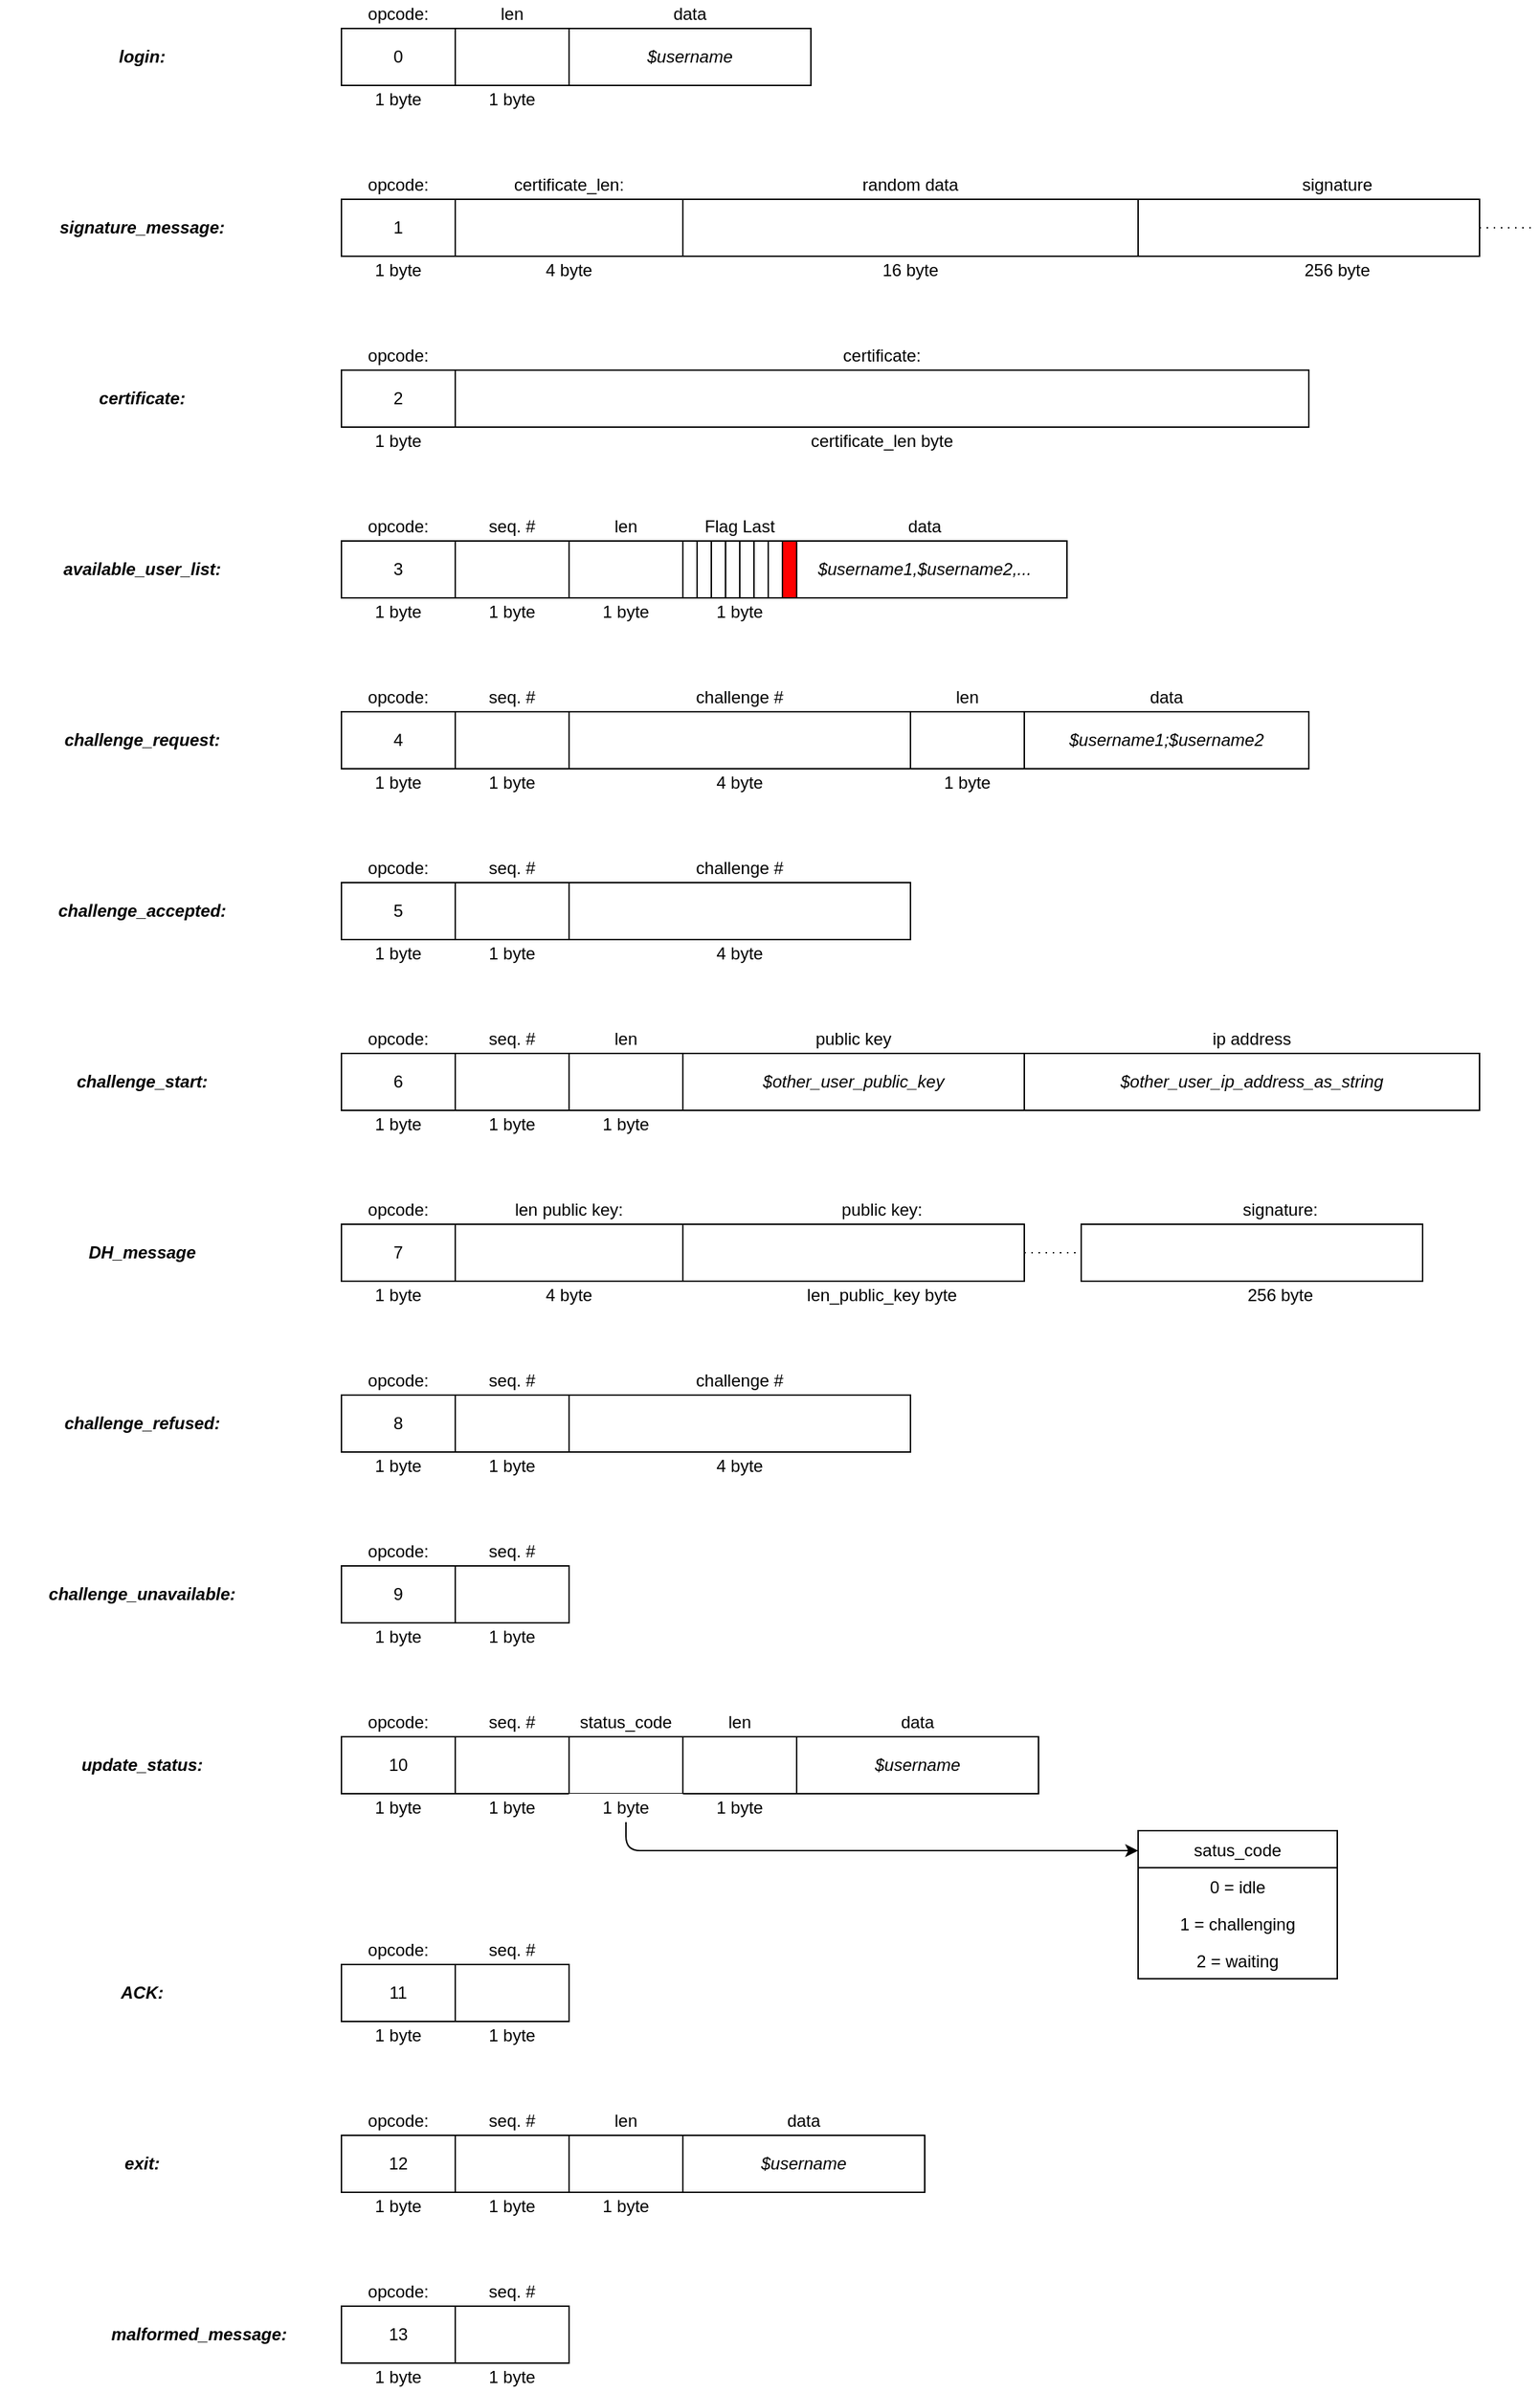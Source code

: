 <mxfile version="13.4.2" type="device"><diagram id="CCz6Jtgrd6yBdg9yYhOi" name="Page-1"><mxGraphModel dx="1997" dy="696" grid="1" gridSize="10" guides="1" tooltips="1" connect="1" arrows="1" fold="1" page="1" pageScale="1" pageWidth="827" pageHeight="1169" math="0" shadow="0"><root><mxCell id="0"/><mxCell id="1" parent="0"/><mxCell id="2hZfPi2KIrLaFZIVcfu8-1" value="&lt;b&gt;&lt;i&gt;login:&lt;/i&gt;&lt;/b&gt;" style="text;html=1;strokeColor=none;fillColor=none;align=center;verticalAlign=middle;whiteSpace=wrap;rounded=0;" parent="1" vertex="1"><mxGeometry x="-40" y="50" width="200" height="20" as="geometry"/></mxCell><mxCell id="2hZfPi2KIrLaFZIVcfu8-3" value="0" style="rounded=0;whiteSpace=wrap;html=1;" parent="1" vertex="1"><mxGeometry x="200" y="40" width="80" height="40" as="geometry"/></mxCell><mxCell id="2hZfPi2KIrLaFZIVcfu8-4" value="opcode:" style="text;html=1;strokeColor=none;fillColor=none;align=center;verticalAlign=middle;whiteSpace=wrap;rounded=0;" parent="1" vertex="1"><mxGeometry x="200" y="20" width="80" height="20" as="geometry"/></mxCell><mxCell id="2hZfPi2KIrLaFZIVcfu8-5" value="1 byte" style="text;html=1;strokeColor=none;fillColor=none;align=center;verticalAlign=middle;whiteSpace=wrap;rounded=0;" parent="1" vertex="1"><mxGeometry x="200" y="80" width="80" height="20" as="geometry"/></mxCell><mxCell id="2hZfPi2KIrLaFZIVcfu8-9" value="" style="rounded=0;whiteSpace=wrap;html=1;" parent="1" vertex="1"><mxGeometry x="280" y="40" width="80" height="40" as="geometry"/></mxCell><mxCell id="2hZfPi2KIrLaFZIVcfu8-10" value="len" style="text;html=1;strokeColor=none;fillColor=none;align=center;verticalAlign=middle;whiteSpace=wrap;rounded=0;" parent="1" vertex="1"><mxGeometry x="280" y="20" width="80" height="20" as="geometry"/></mxCell><mxCell id="2hZfPi2KIrLaFZIVcfu8-11" value="1 byte" style="text;html=1;strokeColor=none;fillColor=none;align=center;verticalAlign=middle;whiteSpace=wrap;rounded=0;" parent="1" vertex="1"><mxGeometry x="280" y="80" width="80" height="20" as="geometry"/></mxCell><mxCell id="2hZfPi2KIrLaFZIVcfu8-12" value="&lt;i&gt;$username&lt;/i&gt;" style="rounded=0;whiteSpace=wrap;html=1;" parent="1" vertex="1"><mxGeometry x="360" y="40" width="170" height="40" as="geometry"/></mxCell><mxCell id="2hZfPi2KIrLaFZIVcfu8-13" value="data" style="text;html=1;strokeColor=none;fillColor=none;align=center;verticalAlign=middle;whiteSpace=wrap;rounded=0;" parent="1" vertex="1"><mxGeometry x="360" y="20" width="170" height="20" as="geometry"/></mxCell><mxCell id="2hZfPi2KIrLaFZIVcfu8-14" value="&lt;b&gt;&lt;i&gt;signature_message:&lt;/i&gt;&lt;/b&gt;" style="text;html=1;strokeColor=none;fillColor=none;align=center;verticalAlign=middle;whiteSpace=wrap;rounded=0;" parent="1" vertex="1"><mxGeometry x="-40" y="170" width="200" height="20" as="geometry"/></mxCell><mxCell id="2hZfPi2KIrLaFZIVcfu8-16" value="opcode:" style="text;html=1;strokeColor=none;fillColor=none;align=center;verticalAlign=middle;whiteSpace=wrap;rounded=0;" parent="1" vertex="1"><mxGeometry x="200" y="140" width="80" height="20" as="geometry"/></mxCell><mxCell id="2hZfPi2KIrLaFZIVcfu8-17" value="1" style="rounded=0;whiteSpace=wrap;html=1;" parent="1" vertex="1"><mxGeometry x="200" y="160" width="80" height="40" as="geometry"/></mxCell><mxCell id="2hZfPi2KIrLaFZIVcfu8-18" value="1 byte" style="text;html=1;strokeColor=none;fillColor=none;align=center;verticalAlign=middle;whiteSpace=wrap;rounded=0;" parent="1" vertex="1"><mxGeometry x="200" y="200" width="80" height="20" as="geometry"/></mxCell><mxCell id="2hZfPi2KIrLaFZIVcfu8-19" value="random data" style="text;html=1;strokeColor=none;fillColor=none;align=center;verticalAlign=middle;whiteSpace=wrap;rounded=0;" parent="1" vertex="1"><mxGeometry x="440" y="140" width="320" height="20" as="geometry"/></mxCell><mxCell id="2hZfPi2KIrLaFZIVcfu8-20" value="" style="rounded=0;whiteSpace=wrap;html=1;" parent="1" vertex="1"><mxGeometry x="440" y="160" width="320" height="40" as="geometry"/></mxCell><mxCell id="2hZfPi2KIrLaFZIVcfu8-21" value="16 byte" style="text;html=1;strokeColor=none;fillColor=none;align=center;verticalAlign=middle;whiteSpace=wrap;rounded=0;" parent="1" vertex="1"><mxGeometry x="560" y="200" width="80" height="20" as="geometry"/></mxCell><mxCell id="2hZfPi2KIrLaFZIVcfu8-22" value="&lt;i&gt;&lt;b&gt;certificate:&lt;/b&gt;&lt;/i&gt;" style="text;html=1;strokeColor=none;fillColor=none;align=center;verticalAlign=middle;whiteSpace=wrap;rounded=0;" parent="1" vertex="1"><mxGeometry x="-40" y="290" width="200" height="20" as="geometry"/></mxCell><mxCell id="2hZfPi2KIrLaFZIVcfu8-23" value="opcode:" style="text;html=1;strokeColor=none;fillColor=none;align=center;verticalAlign=middle;whiteSpace=wrap;rounded=0;" parent="1" vertex="1"><mxGeometry x="200" y="260" width="80" height="20" as="geometry"/></mxCell><mxCell id="2hZfPi2KIrLaFZIVcfu8-24" value="2" style="rounded=0;whiteSpace=wrap;html=1;" parent="1" vertex="1"><mxGeometry x="200" y="280" width="80" height="40" as="geometry"/></mxCell><mxCell id="2hZfPi2KIrLaFZIVcfu8-25" value="1 byte" style="text;html=1;strokeColor=none;fillColor=none;align=center;verticalAlign=middle;whiteSpace=wrap;rounded=0;" parent="1" vertex="1"><mxGeometry x="200" y="320" width="80" height="20" as="geometry"/></mxCell><mxCell id="2hZfPi2KIrLaFZIVcfu8-26" value="certificate_len:" style="text;html=1;strokeColor=none;fillColor=none;align=center;verticalAlign=middle;whiteSpace=wrap;rounded=0;" parent="1" vertex="1"><mxGeometry x="280" y="140" width="160" height="20" as="geometry"/></mxCell><mxCell id="2hZfPi2KIrLaFZIVcfu8-27" value="" style="rounded=0;whiteSpace=wrap;html=1;" parent="1" vertex="1"><mxGeometry x="280" y="160" width="160" height="40" as="geometry"/></mxCell><mxCell id="2hZfPi2KIrLaFZIVcfu8-28" value="4 byte" style="text;html=1;strokeColor=none;fillColor=none;align=center;verticalAlign=middle;whiteSpace=wrap;rounded=0;" parent="1" vertex="1"><mxGeometry x="280" y="200" width="160" height="20" as="geometry"/></mxCell><mxCell id="2hZfPi2KIrLaFZIVcfu8-29" value="&lt;b&gt;&lt;i&gt;available_user_list:&lt;/i&gt;&lt;/b&gt;" style="text;html=1;strokeColor=none;fillColor=none;align=center;verticalAlign=middle;whiteSpace=wrap;rounded=0;" parent="1" vertex="1"><mxGeometry x="-40" y="410" width="200" height="20" as="geometry"/></mxCell><mxCell id="2hZfPi2KIrLaFZIVcfu8-30" value="opcode:" style="text;html=1;strokeColor=none;fillColor=none;align=center;verticalAlign=middle;whiteSpace=wrap;rounded=0;" parent="1" vertex="1"><mxGeometry x="200" y="380" width="80" height="20" as="geometry"/></mxCell><mxCell id="2hZfPi2KIrLaFZIVcfu8-31" value="3" style="rounded=0;whiteSpace=wrap;html=1;" parent="1" vertex="1"><mxGeometry x="200" y="400" width="80" height="40" as="geometry"/></mxCell><mxCell id="2hZfPi2KIrLaFZIVcfu8-32" value="1 byte" style="text;html=1;strokeColor=none;fillColor=none;align=center;verticalAlign=middle;whiteSpace=wrap;rounded=0;" parent="1" vertex="1"><mxGeometry x="200" y="440" width="80" height="20" as="geometry"/></mxCell><mxCell id="2hZfPi2KIrLaFZIVcfu8-33" value="seq. #" style="text;html=1;strokeColor=none;fillColor=none;align=center;verticalAlign=middle;whiteSpace=wrap;rounded=0;" parent="1" vertex="1"><mxGeometry x="280" y="380" width="80" height="20" as="geometry"/></mxCell><mxCell id="2hZfPi2KIrLaFZIVcfu8-34" value="" style="rounded=0;whiteSpace=wrap;html=1;" parent="1" vertex="1"><mxGeometry x="280" y="400" width="80" height="40" as="geometry"/></mxCell><mxCell id="2hZfPi2KIrLaFZIVcfu8-35" value="1 byte" style="text;html=1;strokeColor=none;fillColor=none;align=center;verticalAlign=middle;whiteSpace=wrap;rounded=0;" parent="1" vertex="1"><mxGeometry x="280" y="440" width="80" height="20" as="geometry"/></mxCell><mxCell id="2hZfPi2KIrLaFZIVcfu8-39" value="&lt;i&gt;$username1,$username2,...&lt;/i&gt;" style="rounded=0;whiteSpace=wrap;html=1;" parent="1" vertex="1"><mxGeometry x="510" y="400" width="200" height="40" as="geometry"/></mxCell><mxCell id="2hZfPi2KIrLaFZIVcfu8-40" value="data" style="text;html=1;strokeColor=none;fillColor=none;align=center;verticalAlign=middle;whiteSpace=wrap;rounded=0;" parent="1" vertex="1"><mxGeometry x="510" y="380" width="200" height="20" as="geometry"/></mxCell><mxCell id="2hZfPi2KIrLaFZIVcfu8-41" value="&lt;i&gt;&lt;b&gt;challenge_request:&lt;/b&gt;&lt;/i&gt;" style="text;html=1;strokeColor=none;fillColor=none;align=center;verticalAlign=middle;whiteSpace=wrap;rounded=0;" parent="1" vertex="1"><mxGeometry x="-40" y="530" width="200" height="20" as="geometry"/></mxCell><mxCell id="2hZfPi2KIrLaFZIVcfu8-42" value="opcode:" style="text;html=1;strokeColor=none;fillColor=none;align=center;verticalAlign=middle;whiteSpace=wrap;rounded=0;" parent="1" vertex="1"><mxGeometry x="200" y="500" width="80" height="20" as="geometry"/></mxCell><mxCell id="2hZfPi2KIrLaFZIVcfu8-43" value="4" style="rounded=0;whiteSpace=wrap;html=1;" parent="1" vertex="1"><mxGeometry x="200" y="520" width="80" height="40" as="geometry"/></mxCell><mxCell id="2hZfPi2KIrLaFZIVcfu8-44" value="1 byte" style="text;html=1;strokeColor=none;fillColor=none;align=center;verticalAlign=middle;whiteSpace=wrap;rounded=0;" parent="1" vertex="1"><mxGeometry x="200" y="560" width="80" height="20" as="geometry"/></mxCell><mxCell id="2hZfPi2KIrLaFZIVcfu8-45" value="seq. #" style="text;html=1;strokeColor=none;fillColor=none;align=center;verticalAlign=middle;whiteSpace=wrap;rounded=0;" parent="1" vertex="1"><mxGeometry x="280" y="500" width="80" height="20" as="geometry"/></mxCell><mxCell id="2hZfPi2KIrLaFZIVcfu8-46" value="" style="rounded=0;whiteSpace=wrap;html=1;" parent="1" vertex="1"><mxGeometry x="280" y="520" width="80" height="40" as="geometry"/></mxCell><mxCell id="2hZfPi2KIrLaFZIVcfu8-47" value="1 byte" style="text;html=1;strokeColor=none;fillColor=none;align=center;verticalAlign=middle;whiteSpace=wrap;rounded=0;" parent="1" vertex="1"><mxGeometry x="280" y="560" width="80" height="20" as="geometry"/></mxCell><mxCell id="2hZfPi2KIrLaFZIVcfu8-48" value="challenge #" style="text;html=1;strokeColor=none;fillColor=none;align=center;verticalAlign=middle;whiteSpace=wrap;rounded=0;" parent="1" vertex="1"><mxGeometry x="360" y="500" width="240" height="20" as="geometry"/></mxCell><mxCell id="2hZfPi2KIrLaFZIVcfu8-49" value="" style="rounded=0;whiteSpace=wrap;html=1;" parent="1" vertex="1"><mxGeometry x="360" y="520" width="240" height="40" as="geometry"/></mxCell><mxCell id="2hZfPi2KIrLaFZIVcfu8-50" value="4 byte" style="text;html=1;strokeColor=none;fillColor=none;align=center;verticalAlign=middle;whiteSpace=wrap;rounded=0;" parent="1" vertex="1"><mxGeometry x="360" y="560" width="240" height="20" as="geometry"/></mxCell><mxCell id="2hZfPi2KIrLaFZIVcfu8-51" value="len" style="text;html=1;strokeColor=none;fillColor=none;align=center;verticalAlign=middle;whiteSpace=wrap;rounded=0;" parent="1" vertex="1"><mxGeometry x="600" y="500" width="80" height="20" as="geometry"/></mxCell><mxCell id="2hZfPi2KIrLaFZIVcfu8-52" value="" style="rounded=0;whiteSpace=wrap;html=1;" parent="1" vertex="1"><mxGeometry x="600" y="520" width="80" height="40" as="geometry"/></mxCell><mxCell id="2hZfPi2KIrLaFZIVcfu8-53" value="1 byte" style="text;html=1;strokeColor=none;fillColor=none;align=center;verticalAlign=middle;whiteSpace=wrap;rounded=0;" parent="1" vertex="1"><mxGeometry x="600" y="560" width="80" height="20" as="geometry"/></mxCell><mxCell id="2hZfPi2KIrLaFZIVcfu8-54" value="data" style="text;html=1;strokeColor=none;fillColor=none;align=center;verticalAlign=middle;whiteSpace=wrap;rounded=0;" parent="1" vertex="1"><mxGeometry x="680" y="500" width="200" height="20" as="geometry"/></mxCell><mxCell id="2hZfPi2KIrLaFZIVcfu8-55" value="&lt;i&gt;$username1;$username2&lt;/i&gt;" style="rounded=0;whiteSpace=wrap;html=1;" parent="1" vertex="1"><mxGeometry x="680" y="520" width="200" height="40" as="geometry"/></mxCell><mxCell id="2hZfPi2KIrLaFZIVcfu8-56" value="&lt;i&gt;&lt;b&gt;challenge_accepted:&lt;/b&gt;&lt;/i&gt;" style="text;html=1;strokeColor=none;fillColor=none;align=center;verticalAlign=middle;whiteSpace=wrap;rounded=0;" parent="1" vertex="1"><mxGeometry x="-40" y="650" width="200" height="20" as="geometry"/></mxCell><mxCell id="2hZfPi2KIrLaFZIVcfu8-57" value="opcode:" style="text;html=1;strokeColor=none;fillColor=none;align=center;verticalAlign=middle;whiteSpace=wrap;rounded=0;" parent="1" vertex="1"><mxGeometry x="200" y="620" width="80" height="20" as="geometry"/></mxCell><mxCell id="2hZfPi2KIrLaFZIVcfu8-58" value="5" style="rounded=0;whiteSpace=wrap;html=1;" parent="1" vertex="1"><mxGeometry x="200" y="640" width="80" height="40" as="geometry"/></mxCell><mxCell id="2hZfPi2KIrLaFZIVcfu8-59" value="1 byte" style="text;html=1;strokeColor=none;fillColor=none;align=center;verticalAlign=middle;whiteSpace=wrap;rounded=0;" parent="1" vertex="1"><mxGeometry x="200" y="680" width="80" height="20" as="geometry"/></mxCell><mxCell id="2hZfPi2KIrLaFZIVcfu8-60" value="seq. #" style="text;html=1;strokeColor=none;fillColor=none;align=center;verticalAlign=middle;whiteSpace=wrap;rounded=0;" parent="1" vertex="1"><mxGeometry x="280" y="620" width="80" height="20" as="geometry"/></mxCell><mxCell id="2hZfPi2KIrLaFZIVcfu8-61" value="" style="rounded=0;whiteSpace=wrap;html=1;" parent="1" vertex="1"><mxGeometry x="280" y="640" width="80" height="40" as="geometry"/></mxCell><mxCell id="2hZfPi2KIrLaFZIVcfu8-62" value="1 byte" style="text;html=1;strokeColor=none;fillColor=none;align=center;verticalAlign=middle;whiteSpace=wrap;rounded=0;" parent="1" vertex="1"><mxGeometry x="280" y="680" width="80" height="20" as="geometry"/></mxCell><mxCell id="2hZfPi2KIrLaFZIVcfu8-63" value="challenge #" style="text;html=1;strokeColor=none;fillColor=none;align=center;verticalAlign=middle;whiteSpace=wrap;rounded=0;" parent="1" vertex="1"><mxGeometry x="360" y="620" width="240" height="20" as="geometry"/></mxCell><mxCell id="2hZfPi2KIrLaFZIVcfu8-64" value="" style="rounded=0;whiteSpace=wrap;html=1;" parent="1" vertex="1"><mxGeometry x="360" y="640" width="240" height="40" as="geometry"/></mxCell><mxCell id="2hZfPi2KIrLaFZIVcfu8-65" value="4 byte" style="text;html=1;strokeColor=none;fillColor=none;align=center;verticalAlign=middle;whiteSpace=wrap;rounded=0;" parent="1" vertex="1"><mxGeometry x="360" y="680" width="240" height="20" as="geometry"/></mxCell><mxCell id="2hZfPi2KIrLaFZIVcfu8-66" value="&lt;i&gt;&lt;b&gt;challenge_start:&lt;/b&gt;&lt;/i&gt;" style="text;html=1;strokeColor=none;fillColor=none;align=center;verticalAlign=middle;whiteSpace=wrap;rounded=0;" parent="1" vertex="1"><mxGeometry x="-40" y="770" width="200" height="20" as="geometry"/></mxCell><mxCell id="2hZfPi2KIrLaFZIVcfu8-67" value="opcode:" style="text;html=1;strokeColor=none;fillColor=none;align=center;verticalAlign=middle;whiteSpace=wrap;rounded=0;" parent="1" vertex="1"><mxGeometry x="200" y="740" width="80" height="20" as="geometry"/></mxCell><mxCell id="2hZfPi2KIrLaFZIVcfu8-68" value="6" style="rounded=0;whiteSpace=wrap;html=1;" parent="1" vertex="1"><mxGeometry x="200" y="760" width="80" height="40" as="geometry"/></mxCell><mxCell id="2hZfPi2KIrLaFZIVcfu8-69" value="1 byte" style="text;html=1;strokeColor=none;fillColor=none;align=center;verticalAlign=middle;whiteSpace=wrap;rounded=0;" parent="1" vertex="1"><mxGeometry x="200" y="800" width="80" height="20" as="geometry"/></mxCell><mxCell id="2hZfPi2KIrLaFZIVcfu8-70" value="seq. #" style="text;html=1;strokeColor=none;fillColor=none;align=center;verticalAlign=middle;whiteSpace=wrap;rounded=0;" parent="1" vertex="1"><mxGeometry x="280" y="740" width="80" height="20" as="geometry"/></mxCell><mxCell id="2hZfPi2KIrLaFZIVcfu8-71" value="" style="rounded=0;whiteSpace=wrap;html=1;" parent="1" vertex="1"><mxGeometry x="280" y="760" width="80" height="40" as="geometry"/></mxCell><mxCell id="2hZfPi2KIrLaFZIVcfu8-72" value="1 byte" style="text;html=1;strokeColor=none;fillColor=none;align=center;verticalAlign=middle;whiteSpace=wrap;rounded=0;" parent="1" vertex="1"><mxGeometry x="280" y="800" width="80" height="20" as="geometry"/></mxCell><mxCell id="2hZfPi2KIrLaFZIVcfu8-74" value="&lt;i&gt;$other_user_public_key&lt;/i&gt;" style="rounded=0;whiteSpace=wrap;html=1;align=center;" parent="1" vertex="1"><mxGeometry x="440" y="760" width="240" height="40" as="geometry"/></mxCell><mxCell id="2hZfPi2KIrLaFZIVcfu8-75" value="public key" style="text;html=1;strokeColor=none;fillColor=none;align=center;verticalAlign=middle;whiteSpace=wrap;rounded=0;" parent="1" vertex="1"><mxGeometry x="440" y="740" width="240" height="20" as="geometry"/></mxCell><mxCell id="2hZfPi2KIrLaFZIVcfu8-76" value="&lt;i&gt;$other_user_ip_address_as_string&lt;/i&gt;" style="rounded=0;whiteSpace=wrap;html=1;align=center;" parent="1" vertex="1"><mxGeometry x="680" y="760" width="320" height="40" as="geometry"/></mxCell><mxCell id="2hZfPi2KIrLaFZIVcfu8-77" value="ip address" style="text;html=1;strokeColor=none;fillColor=none;align=center;verticalAlign=middle;whiteSpace=wrap;rounded=0;" parent="1" vertex="1"><mxGeometry x="680" y="740" width="320" height="20" as="geometry"/></mxCell><mxCell id="2hZfPi2KIrLaFZIVcfu8-79" value="&lt;i&gt;&lt;b&gt;DH_message&lt;/b&gt;&lt;/i&gt;" style="text;html=1;strokeColor=none;fillColor=none;align=center;verticalAlign=middle;whiteSpace=wrap;rounded=0;" parent="1" vertex="1"><mxGeometry x="-40" y="890" width="200" height="20" as="geometry"/></mxCell><mxCell id="2hZfPi2KIrLaFZIVcfu8-80" value="opcode:" style="text;html=1;strokeColor=none;fillColor=none;align=center;verticalAlign=middle;whiteSpace=wrap;rounded=0;" parent="1" vertex="1"><mxGeometry x="200" y="860" width="80" height="20" as="geometry"/></mxCell><mxCell id="2hZfPi2KIrLaFZIVcfu8-81" value="7" style="rounded=0;whiteSpace=wrap;html=1;" parent="1" vertex="1"><mxGeometry x="200" y="880" width="80" height="40" as="geometry"/></mxCell><mxCell id="2hZfPi2KIrLaFZIVcfu8-82" value="1 byte" style="text;html=1;strokeColor=none;fillColor=none;align=center;verticalAlign=middle;whiteSpace=wrap;rounded=0;" parent="1" vertex="1"><mxGeometry x="200" y="920" width="80" height="20" as="geometry"/></mxCell><mxCell id="2hZfPi2KIrLaFZIVcfu8-86" value="&lt;i&gt;&lt;b&gt;challenge_refused:&lt;/b&gt;&lt;/i&gt;" style="text;html=1;strokeColor=none;fillColor=none;align=center;verticalAlign=middle;whiteSpace=wrap;rounded=0;" parent="1" vertex="1"><mxGeometry x="-40" y="1010" width="200" height="20" as="geometry"/></mxCell><mxCell id="2hZfPi2KIrLaFZIVcfu8-87" value="opcode:" style="text;html=1;strokeColor=none;fillColor=none;align=center;verticalAlign=middle;whiteSpace=wrap;rounded=0;" parent="1" vertex="1"><mxGeometry x="200" y="980" width="80" height="20" as="geometry"/></mxCell><mxCell id="2hZfPi2KIrLaFZIVcfu8-88" value="8" style="rounded=0;whiteSpace=wrap;html=1;" parent="1" vertex="1"><mxGeometry x="200" y="1000" width="80" height="40" as="geometry"/></mxCell><mxCell id="2hZfPi2KIrLaFZIVcfu8-89" value="1 byte" style="text;html=1;strokeColor=none;fillColor=none;align=center;verticalAlign=middle;whiteSpace=wrap;rounded=0;" parent="1" vertex="1"><mxGeometry x="200" y="1040" width="80" height="20" as="geometry"/></mxCell><mxCell id="2hZfPi2KIrLaFZIVcfu8-90" value="seq. #" style="text;html=1;strokeColor=none;fillColor=none;align=center;verticalAlign=middle;whiteSpace=wrap;rounded=0;" parent="1" vertex="1"><mxGeometry x="280" y="980" width="80" height="20" as="geometry"/></mxCell><mxCell id="2hZfPi2KIrLaFZIVcfu8-91" value="" style="rounded=0;whiteSpace=wrap;html=1;" parent="1" vertex="1"><mxGeometry x="280" y="1000" width="80" height="40" as="geometry"/></mxCell><mxCell id="2hZfPi2KIrLaFZIVcfu8-92" value="1 byte" style="text;html=1;strokeColor=none;fillColor=none;align=center;verticalAlign=middle;whiteSpace=wrap;rounded=0;" parent="1" vertex="1"><mxGeometry x="280" y="1040" width="80" height="20" as="geometry"/></mxCell><mxCell id="2hZfPi2KIrLaFZIVcfu8-93" value="challenge #" style="text;html=1;strokeColor=none;fillColor=none;align=center;verticalAlign=middle;whiteSpace=wrap;rounded=0;" parent="1" vertex="1"><mxGeometry x="360" y="980" width="240" height="20" as="geometry"/></mxCell><mxCell id="2hZfPi2KIrLaFZIVcfu8-94" value="" style="rounded=0;whiteSpace=wrap;html=1;" parent="1" vertex="1"><mxGeometry x="360" y="1000" width="240" height="40" as="geometry"/></mxCell><mxCell id="2hZfPi2KIrLaFZIVcfu8-95" value="4 byte" style="text;html=1;strokeColor=none;fillColor=none;align=center;verticalAlign=middle;whiteSpace=wrap;rounded=0;" parent="1" vertex="1"><mxGeometry x="360" y="1040" width="240" height="20" as="geometry"/></mxCell><mxCell id="2hZfPi2KIrLaFZIVcfu8-96" value="&lt;i&gt;&lt;b&gt;challenge_unavailable:&lt;/b&gt;&lt;/i&gt;" style="text;html=1;strokeColor=none;fillColor=none;align=center;verticalAlign=middle;whiteSpace=wrap;rounded=0;" parent="1" vertex="1"><mxGeometry x="-40" y="1130" width="200" height="20" as="geometry"/></mxCell><mxCell id="2hZfPi2KIrLaFZIVcfu8-97" value="opcode:" style="text;html=1;strokeColor=none;fillColor=none;align=center;verticalAlign=middle;whiteSpace=wrap;rounded=0;" parent="1" vertex="1"><mxGeometry x="200" y="1100" width="80" height="20" as="geometry"/></mxCell><mxCell id="2hZfPi2KIrLaFZIVcfu8-98" value="9" style="rounded=0;whiteSpace=wrap;html=1;" parent="1" vertex="1"><mxGeometry x="200" y="1120" width="80" height="40" as="geometry"/></mxCell><mxCell id="2hZfPi2KIrLaFZIVcfu8-99" value="1 byte" style="text;html=1;strokeColor=none;fillColor=none;align=center;verticalAlign=middle;whiteSpace=wrap;rounded=0;" parent="1" vertex="1"><mxGeometry x="200" y="1160" width="80" height="20" as="geometry"/></mxCell><mxCell id="2hZfPi2KIrLaFZIVcfu8-100" value="seq. #" style="text;html=1;strokeColor=none;fillColor=none;align=center;verticalAlign=middle;whiteSpace=wrap;rounded=0;" parent="1" vertex="1"><mxGeometry x="280" y="1100" width="80" height="20" as="geometry"/></mxCell><mxCell id="2hZfPi2KIrLaFZIVcfu8-101" value="" style="rounded=0;whiteSpace=wrap;html=1;" parent="1" vertex="1"><mxGeometry x="280" y="1120" width="80" height="40" as="geometry"/></mxCell><mxCell id="2hZfPi2KIrLaFZIVcfu8-102" value="1 byte" style="text;html=1;strokeColor=none;fillColor=none;align=center;verticalAlign=middle;whiteSpace=wrap;rounded=0;" parent="1" vertex="1"><mxGeometry x="280" y="1160" width="80" height="20" as="geometry"/></mxCell><mxCell id="2hZfPi2KIrLaFZIVcfu8-103" value="&lt;b&gt;&lt;i&gt;ACK:&lt;/i&gt;&lt;/b&gt;" style="text;html=1;strokeColor=none;fillColor=none;align=center;verticalAlign=middle;whiteSpace=wrap;rounded=0;" parent="1" vertex="1"><mxGeometry x="-40" y="1410" width="200" height="20" as="geometry"/></mxCell><mxCell id="2hZfPi2KIrLaFZIVcfu8-104" value="opcode:" style="text;html=1;strokeColor=none;fillColor=none;align=center;verticalAlign=middle;whiteSpace=wrap;rounded=0;" parent="1" vertex="1"><mxGeometry x="200" y="1380" width="80" height="20" as="geometry"/></mxCell><mxCell id="2hZfPi2KIrLaFZIVcfu8-105" value="11" style="rounded=0;whiteSpace=wrap;html=1;" parent="1" vertex="1"><mxGeometry x="200" y="1400" width="80" height="40" as="geometry"/></mxCell><mxCell id="2hZfPi2KIrLaFZIVcfu8-106" value="1 byte" style="text;html=1;strokeColor=none;fillColor=none;align=center;verticalAlign=middle;whiteSpace=wrap;rounded=0;" parent="1" vertex="1"><mxGeometry x="200" y="1440" width="80" height="20" as="geometry"/></mxCell><mxCell id="2hZfPi2KIrLaFZIVcfu8-107" value="seq. #" style="text;html=1;strokeColor=none;fillColor=none;align=center;verticalAlign=middle;whiteSpace=wrap;rounded=0;" parent="1" vertex="1"><mxGeometry x="280" y="1380" width="80" height="20" as="geometry"/></mxCell><mxCell id="2hZfPi2KIrLaFZIVcfu8-108" value="" style="rounded=0;whiteSpace=wrap;html=1;" parent="1" vertex="1"><mxGeometry x="280" y="1400" width="80" height="40" as="geometry"/></mxCell><mxCell id="2hZfPi2KIrLaFZIVcfu8-109" value="1 byte" style="text;html=1;strokeColor=none;fillColor=none;align=center;verticalAlign=middle;whiteSpace=wrap;rounded=0;" parent="1" vertex="1"><mxGeometry x="280" y="1440" width="80" height="20" as="geometry"/></mxCell><mxCell id="2hZfPi2KIrLaFZIVcfu8-110" value="&lt;b&gt;&lt;i&gt;update_status:&lt;/i&gt;&lt;/b&gt;" style="text;html=1;strokeColor=none;fillColor=none;align=center;verticalAlign=middle;whiteSpace=wrap;rounded=0;" parent="1" vertex="1"><mxGeometry x="-40" y="1250" width="200" height="20" as="geometry"/></mxCell><mxCell id="2hZfPi2KIrLaFZIVcfu8-111" value="10" style="rounded=0;whiteSpace=wrap;html=1;" parent="1" vertex="1"><mxGeometry x="200" y="1240" width="80" height="40" as="geometry"/></mxCell><mxCell id="2hZfPi2KIrLaFZIVcfu8-112" value="opcode:" style="text;html=1;strokeColor=none;fillColor=none;align=center;verticalAlign=middle;whiteSpace=wrap;rounded=0;" parent="1" vertex="1"><mxGeometry x="200" y="1220" width="80" height="20" as="geometry"/></mxCell><mxCell id="2hZfPi2KIrLaFZIVcfu8-113" value="1 byte" style="text;html=1;strokeColor=none;fillColor=none;align=center;verticalAlign=middle;whiteSpace=wrap;rounded=0;" parent="1" vertex="1"><mxGeometry x="200" y="1280" width="80" height="20" as="geometry"/></mxCell><mxCell id="2hZfPi2KIrLaFZIVcfu8-114" value="" style="rounded=0;whiteSpace=wrap;html=1;" parent="1" vertex="1"><mxGeometry x="280" y="1240" width="80" height="40" as="geometry"/></mxCell><mxCell id="2hZfPi2KIrLaFZIVcfu8-115" value="seq. #" style="text;html=1;strokeColor=none;fillColor=none;align=center;verticalAlign=middle;whiteSpace=wrap;rounded=0;" parent="1" vertex="1"><mxGeometry x="280" y="1220" width="80" height="20" as="geometry"/></mxCell><mxCell id="2hZfPi2KIrLaFZIVcfu8-116" value="1 byte" style="text;html=1;strokeColor=none;fillColor=none;align=center;verticalAlign=middle;whiteSpace=wrap;rounded=0;" parent="1" vertex="1"><mxGeometry x="280" y="1280" width="80" height="20" as="geometry"/></mxCell><mxCell id="2hZfPi2KIrLaFZIVcfu8-117" value="" style="rounded=0;whiteSpace=wrap;html=1;" parent="1" vertex="1"><mxGeometry x="440" y="1240" width="80" height="40" as="geometry"/></mxCell><mxCell id="2hZfPi2KIrLaFZIVcfu8-118" value="len" style="text;html=1;strokeColor=none;fillColor=none;align=center;verticalAlign=middle;whiteSpace=wrap;rounded=0;" parent="1" vertex="1"><mxGeometry x="440" y="1220" width="80" height="20" as="geometry"/></mxCell><mxCell id="2hZfPi2KIrLaFZIVcfu8-119" value="1 byte" style="text;html=1;strokeColor=none;fillColor=none;align=center;verticalAlign=middle;whiteSpace=wrap;rounded=0;" parent="1" vertex="1"><mxGeometry x="440" y="1280" width="80" height="20" as="geometry"/></mxCell><mxCell id="2hZfPi2KIrLaFZIVcfu8-120" value="&lt;i&gt;$username&lt;/i&gt;" style="rounded=0;whiteSpace=wrap;html=1;" parent="1" vertex="1"><mxGeometry x="520" y="1240" width="170" height="40" as="geometry"/></mxCell><mxCell id="2hZfPi2KIrLaFZIVcfu8-121" value="data" style="text;html=1;strokeColor=none;fillColor=none;align=center;verticalAlign=middle;whiteSpace=wrap;rounded=0;" parent="1" vertex="1"><mxGeometry x="520" y="1220" width="170" height="20" as="geometry"/></mxCell><mxCell id="2hZfPi2KIrLaFZIVcfu8-122" value="" style="rounded=0;whiteSpace=wrap;html=1;align=center;" parent="1" vertex="1"><mxGeometry x="360" y="1240" width="80" height="40" as="geometry"/></mxCell><mxCell id="2hZfPi2KIrLaFZIVcfu8-123" value="status_code" style="text;html=1;strokeColor=none;fillColor=none;align=center;verticalAlign=middle;whiteSpace=wrap;rounded=0;" parent="1" vertex="1"><mxGeometry x="360" y="1220" width="80" height="20" as="geometry"/></mxCell><mxCell id="2hZfPi2KIrLaFZIVcfu8-125" value="" style="endArrow=classic;html=1;" parent="1" source="2hZfPi2KIrLaFZIVcfu8-122" edge="1"><mxGeometry width="50" height="50" relative="1" as="geometry"><mxPoint x="590" y="1380" as="sourcePoint"/><mxPoint x="760" y="1320" as="targetPoint"/><Array as="points"><mxPoint x="400" y="1320"/></Array></mxGeometry></mxCell><mxCell id="2hZfPi2KIrLaFZIVcfu8-124" value="1 byte" style="text;html=1;align=center;verticalAlign=middle;whiteSpace=wrap;rounded=0;fillColor=#FFFFFF;" parent="1" vertex="1"><mxGeometry x="360" y="1280" width="80" height="20" as="geometry"/></mxCell><mxCell id="2hZfPi2KIrLaFZIVcfu8-127" value="satus_code" style="swimlane;fontStyle=0;childLayout=stackLayout;horizontal=1;startSize=26;fillColor=none;horizontalStack=0;resizeParent=1;resizeParentMax=0;resizeLast=0;collapsible=1;marginBottom=0;align=center;" parent="1" vertex="1"><mxGeometry x="760" y="1306" width="140" height="104" as="geometry"/></mxCell><mxCell id="2hZfPi2KIrLaFZIVcfu8-128" value="0 = idle" style="text;strokeColor=none;fillColor=none;align=center;verticalAlign=top;spacingLeft=4;spacingRight=4;overflow=hidden;rotatable=0;points=[[0,0.5],[1,0.5]];portConstraint=eastwest;" parent="2hZfPi2KIrLaFZIVcfu8-127" vertex="1"><mxGeometry y="26" width="140" height="26" as="geometry"/></mxCell><mxCell id="2hZfPi2KIrLaFZIVcfu8-129" value="1 = challenging" style="text;strokeColor=none;fillColor=none;align=center;verticalAlign=top;spacingLeft=4;spacingRight=4;overflow=hidden;rotatable=0;points=[[0,0.5],[1,0.5]];portConstraint=eastwest;" parent="2hZfPi2KIrLaFZIVcfu8-127" vertex="1"><mxGeometry y="52" width="140" height="26" as="geometry"/></mxCell><mxCell id="2hZfPi2KIrLaFZIVcfu8-130" value="2 = waiting" style="text;strokeColor=none;fillColor=none;align=center;verticalAlign=top;spacingLeft=4;spacingRight=4;overflow=hidden;rotatable=0;points=[[0,0.5],[1,0.5]];portConstraint=eastwest;" parent="2hZfPi2KIrLaFZIVcfu8-127" vertex="1"><mxGeometry y="78" width="140" height="26" as="geometry"/></mxCell><mxCell id="2hZfPi2KIrLaFZIVcfu8-131" value="&lt;i&gt;&lt;b&gt;exit:&lt;/b&gt;&lt;/i&gt;" style="text;html=1;strokeColor=none;fillColor=none;align=center;verticalAlign=middle;whiteSpace=wrap;rounded=0;" parent="1" vertex="1"><mxGeometry x="-40" y="1530" width="200" height="20" as="geometry"/></mxCell><mxCell id="2hZfPi2KIrLaFZIVcfu8-132" value="opcode:" style="text;html=1;strokeColor=none;fillColor=none;align=center;verticalAlign=middle;whiteSpace=wrap;rounded=0;" parent="1" vertex="1"><mxGeometry x="200" y="1500" width="80" height="20" as="geometry"/></mxCell><mxCell id="2hZfPi2KIrLaFZIVcfu8-133" value="12" style="rounded=0;whiteSpace=wrap;html=1;" parent="1" vertex="1"><mxGeometry x="200" y="1520" width="80" height="40" as="geometry"/></mxCell><mxCell id="2hZfPi2KIrLaFZIVcfu8-134" value="1 byte" style="text;html=1;strokeColor=none;fillColor=none;align=center;verticalAlign=middle;whiteSpace=wrap;rounded=0;" parent="1" vertex="1"><mxGeometry x="200" y="1560" width="80" height="20" as="geometry"/></mxCell><mxCell id="2hZfPi2KIrLaFZIVcfu8-135" value="seq. #" style="text;html=1;strokeColor=none;fillColor=none;align=center;verticalAlign=middle;whiteSpace=wrap;rounded=0;" parent="1" vertex="1"><mxGeometry x="280" y="1500" width="80" height="20" as="geometry"/></mxCell><mxCell id="2hZfPi2KIrLaFZIVcfu8-136" value="" style="rounded=0;whiteSpace=wrap;html=1;" parent="1" vertex="1"><mxGeometry x="280" y="1520" width="80" height="40" as="geometry"/></mxCell><mxCell id="2hZfPi2KIrLaFZIVcfu8-137" value="1 byte" style="text;html=1;strokeColor=none;fillColor=none;align=center;verticalAlign=middle;whiteSpace=wrap;rounded=0;" parent="1" vertex="1"><mxGeometry x="280" y="1560" width="80" height="20" as="geometry"/></mxCell><mxCell id="2hZfPi2KIrLaFZIVcfu8-138" value="len" style="text;html=1;strokeColor=none;fillColor=none;align=center;verticalAlign=middle;whiteSpace=wrap;rounded=0;" parent="1" vertex="1"><mxGeometry x="360" y="1500" width="80" height="20" as="geometry"/></mxCell><mxCell id="2hZfPi2KIrLaFZIVcfu8-139" value="" style="rounded=0;whiteSpace=wrap;html=1;" parent="1" vertex="1"><mxGeometry x="360" y="1520" width="80" height="40" as="geometry"/></mxCell><mxCell id="2hZfPi2KIrLaFZIVcfu8-140" value="1 byte" style="text;html=1;strokeColor=none;fillColor=none;align=center;verticalAlign=middle;whiteSpace=wrap;rounded=0;" parent="1" vertex="1"><mxGeometry x="360" y="1560" width="80" height="20" as="geometry"/></mxCell><mxCell id="2hZfPi2KIrLaFZIVcfu8-141" value="data" style="text;html=1;strokeColor=none;fillColor=none;align=center;verticalAlign=middle;whiteSpace=wrap;rounded=0;" parent="1" vertex="1"><mxGeometry x="440" y="1500" width="170" height="20" as="geometry"/></mxCell><mxCell id="2hZfPi2KIrLaFZIVcfu8-142" value="&lt;i&gt;$username&lt;/i&gt;" style="rounded=0;whiteSpace=wrap;html=1;" parent="1" vertex="1"><mxGeometry x="440" y="1520" width="170" height="40" as="geometry"/></mxCell><mxCell id="2hZfPi2KIrLaFZIVcfu8-143" value="&lt;i&gt;&lt;b&gt;malformed_message:&lt;/b&gt;&lt;/i&gt;" style="text;html=1;strokeColor=none;fillColor=none;align=center;verticalAlign=middle;whiteSpace=wrap;rounded=0;" parent="1" vertex="1"><mxGeometry y="1650" width="200" height="20" as="geometry"/></mxCell><mxCell id="2hZfPi2KIrLaFZIVcfu8-144" value="opcode:" style="text;html=1;strokeColor=none;fillColor=none;align=center;verticalAlign=middle;whiteSpace=wrap;rounded=0;" parent="1" vertex="1"><mxGeometry x="200" y="1620" width="80" height="20" as="geometry"/></mxCell><mxCell id="2hZfPi2KIrLaFZIVcfu8-145" value="13" style="rounded=0;whiteSpace=wrap;html=1;" parent="1" vertex="1"><mxGeometry x="200" y="1640" width="80" height="40" as="geometry"/></mxCell><mxCell id="2hZfPi2KIrLaFZIVcfu8-146" value="1 byte" style="text;html=1;strokeColor=none;fillColor=none;align=center;verticalAlign=middle;whiteSpace=wrap;rounded=0;" parent="1" vertex="1"><mxGeometry x="200" y="1680" width="80" height="20" as="geometry"/></mxCell><mxCell id="2hZfPi2KIrLaFZIVcfu8-147" value="seq. #" style="text;html=1;strokeColor=none;fillColor=none;align=center;verticalAlign=middle;whiteSpace=wrap;rounded=0;" parent="1" vertex="1"><mxGeometry x="280" y="1620" width="80" height="20" as="geometry"/></mxCell><mxCell id="2hZfPi2KIrLaFZIVcfu8-148" value="" style="rounded=0;whiteSpace=wrap;html=1;" parent="1" vertex="1"><mxGeometry x="280" y="1640" width="80" height="40" as="geometry"/></mxCell><mxCell id="2hZfPi2KIrLaFZIVcfu8-149" value="1 byte" style="text;html=1;strokeColor=none;fillColor=none;align=center;verticalAlign=middle;whiteSpace=wrap;rounded=0;" parent="1" vertex="1"><mxGeometry x="280" y="1680" width="80" height="20" as="geometry"/></mxCell><mxCell id="uPbUfzAHcrzxbHmuF8gr-1" value="len" style="text;html=1;strokeColor=none;fillColor=none;align=center;verticalAlign=middle;whiteSpace=wrap;rounded=0;" parent="1" vertex="1"><mxGeometry x="360" y="380" width="80" height="20" as="geometry"/></mxCell><mxCell id="uPbUfzAHcrzxbHmuF8gr-2" value="" style="rounded=0;whiteSpace=wrap;html=1;" parent="1" vertex="1"><mxGeometry x="360" y="400" width="80" height="40" as="geometry"/></mxCell><mxCell id="uPbUfzAHcrzxbHmuF8gr-3" value="1 byte" style="text;html=1;strokeColor=none;fillColor=none;align=center;verticalAlign=middle;whiteSpace=wrap;rounded=0;" parent="1" vertex="1"><mxGeometry x="360" y="440" width="80" height="20" as="geometry"/></mxCell><mxCell id="uPbUfzAHcrzxbHmuF8gr-5" value="" style="rounded=0;whiteSpace=wrap;html=1;" parent="1" vertex="1"><mxGeometry x="440" y="400" width="10" height="40" as="geometry"/></mxCell><mxCell id="uPbUfzAHcrzxbHmuF8gr-6" value="1 byte" style="text;html=1;strokeColor=none;fillColor=none;align=center;verticalAlign=middle;whiteSpace=wrap;rounded=0;" parent="1" vertex="1"><mxGeometry x="440" y="440" width="80" height="20" as="geometry"/></mxCell><mxCell id="uPbUfzAHcrzxbHmuF8gr-7" value="" style="rounded=0;whiteSpace=wrap;html=1;" parent="1" vertex="1"><mxGeometry x="450" y="400" width="10" height="40" as="geometry"/></mxCell><mxCell id="uPbUfzAHcrzxbHmuF8gr-8" value="" style="rounded=0;whiteSpace=wrap;html=1;" parent="1" vertex="1"><mxGeometry x="460" y="400" width="10" height="40" as="geometry"/></mxCell><mxCell id="uPbUfzAHcrzxbHmuF8gr-9" value="" style="rounded=0;whiteSpace=wrap;html=1;" parent="1" vertex="1"><mxGeometry x="470" y="400" width="10" height="40" as="geometry"/></mxCell><mxCell id="uPbUfzAHcrzxbHmuF8gr-10" value="" style="rounded=0;whiteSpace=wrap;html=1;" parent="1" vertex="1"><mxGeometry x="480" y="400" width="10" height="40" as="geometry"/></mxCell><mxCell id="uPbUfzAHcrzxbHmuF8gr-11" value="" style="rounded=0;whiteSpace=wrap;html=1;" parent="1" vertex="1"><mxGeometry x="490" y="400" width="10" height="40" as="geometry"/></mxCell><mxCell id="uPbUfzAHcrzxbHmuF8gr-12" value="" style="rounded=0;whiteSpace=wrap;html=1;" parent="1" vertex="1"><mxGeometry x="500" y="400" width="10" height="40" as="geometry"/></mxCell><mxCell id="uPbUfzAHcrzxbHmuF8gr-13" value="" style="rounded=0;whiteSpace=wrap;html=1;fillColor=#FF0000;strokeColor=#000000;" parent="1" vertex="1"><mxGeometry x="510" y="400" width="10" height="40" as="geometry"/></mxCell><mxCell id="uPbUfzAHcrzxbHmuF8gr-14" value="Flag Last" style="text;html=1;strokeColor=none;fillColor=none;align=center;verticalAlign=middle;whiteSpace=wrap;rounded=0;" parent="1" vertex="1"><mxGeometry x="440" y="380" width="80" height="20" as="geometry"/></mxCell><mxCell id="kAyrVkeBhx2zqWbpPaEb-1" value="1 byte" style="text;html=1;strokeColor=none;fillColor=none;align=center;verticalAlign=middle;whiteSpace=wrap;rounded=0;" parent="1" vertex="1"><mxGeometry x="360" y="800" width="80" height="20" as="geometry"/></mxCell><mxCell id="kAyrVkeBhx2zqWbpPaEb-2" value="" style="rounded=0;whiteSpace=wrap;html=1;" parent="1" vertex="1"><mxGeometry x="360" y="760" width="80" height="40" as="geometry"/></mxCell><mxCell id="kAyrVkeBhx2zqWbpPaEb-3" value="len" style="text;html=1;strokeColor=none;fillColor=none;align=center;verticalAlign=middle;whiteSpace=wrap;rounded=0;" parent="1" vertex="1"><mxGeometry x="360" y="740" width="80" height="20" as="geometry"/></mxCell><mxCell id="5Lxp2N-QDPpW90kFyTmF-2" value="" style="rounded=0;whiteSpace=wrap;html=1;" parent="1" vertex="1"><mxGeometry x="280" y="280" width="600" height="40" as="geometry"/></mxCell><mxCell id="5Lxp2N-QDPpW90kFyTmF-4" value="certificate_len byte" style="text;html=1;strokeColor=none;fillColor=none;align=center;verticalAlign=middle;whiteSpace=wrap;rounded=0;" parent="1" vertex="1"><mxGeometry x="280" y="320" width="600" height="20" as="geometry"/></mxCell><mxCell id="5Lxp2N-QDPpW90kFyTmF-5" value="certificate:" style="text;html=1;strokeColor=none;fillColor=none;align=center;verticalAlign=middle;whiteSpace=wrap;rounded=0;" parent="1" vertex="1"><mxGeometry x="280" y="260" width="600" height="20" as="geometry"/></mxCell><mxCell id="4vLKjQ0nZQjqVHN2I53n-20" style="edgeStyle=orthogonalEdgeStyle;rounded=0;orthogonalLoop=1;jettySize=auto;html=1;exitX=1;exitY=0.5;exitDx=0;exitDy=0;entryX=0;entryY=0.5;entryDx=0;entryDy=0;dashed=1;dashPattern=1 4;endArrow=none;endFill=0;" edge="1" parent="1" source="4vLKjQ0nZQjqVHN2I53n-1" target="4vLKjQ0nZQjqVHN2I53n-18"><mxGeometry relative="1" as="geometry"/></mxCell><mxCell id="4vLKjQ0nZQjqVHN2I53n-1" value="" style="rounded=0;whiteSpace=wrap;html=1;" vertex="1" parent="1"><mxGeometry x="440" y="880" width="240" height="40" as="geometry"/></mxCell><mxCell id="4vLKjQ0nZQjqVHN2I53n-2" value="public key:" style="text;html=1;strokeColor=none;fillColor=none;align=center;verticalAlign=middle;whiteSpace=wrap;rounded=0;" vertex="1" parent="1"><mxGeometry x="440" y="860" width="280" height="20" as="geometry"/></mxCell><mxCell id="4vLKjQ0nZQjqVHN2I53n-14" style="edgeStyle=orthogonalEdgeStyle;rounded=0;orthogonalLoop=1;jettySize=auto;html=1;exitX=1;exitY=0.5;exitDx=0;exitDy=0;dashed=1;dashPattern=1 4;endArrow=none;endFill=0;" edge="1" parent="1" source="4vLKjQ0nZQjqVHN2I53n-4"><mxGeometry relative="1" as="geometry"><mxPoint x="1040" y="180" as="targetPoint"/></mxGeometry></mxCell><mxCell id="4vLKjQ0nZQjqVHN2I53n-4" value="" style="rounded=0;whiteSpace=wrap;html=1;" vertex="1" parent="1"><mxGeometry x="760" y="160" width="240" height="40" as="geometry"/></mxCell><mxCell id="4vLKjQ0nZQjqVHN2I53n-11" value="signature" style="text;html=1;strokeColor=none;fillColor=none;align=center;verticalAlign=middle;whiteSpace=wrap;rounded=0;" vertex="1" parent="1"><mxGeometry x="760" y="140" width="280" height="20" as="geometry"/></mxCell><mxCell id="4vLKjQ0nZQjqVHN2I53n-13" value="256 byte" style="text;html=1;strokeColor=none;fillColor=none;align=center;verticalAlign=middle;whiteSpace=wrap;rounded=0;" vertex="1" parent="1"><mxGeometry x="760" y="200" width="280" height="20" as="geometry"/></mxCell><mxCell id="4vLKjQ0nZQjqVHN2I53n-15" value="len_public_key byte" style="text;html=1;strokeColor=none;fillColor=none;align=center;verticalAlign=middle;whiteSpace=wrap;rounded=0;" vertex="1" parent="1"><mxGeometry x="440" y="920" width="280" height="20" as="geometry"/></mxCell><mxCell id="4vLKjQ0nZQjqVHN2I53n-17" value="256 byte" style="text;html=1;strokeColor=none;fillColor=none;align=center;verticalAlign=middle;whiteSpace=wrap;rounded=0;" vertex="1" parent="1"><mxGeometry x="720" y="920" width="280" height="20" as="geometry"/></mxCell><mxCell id="4vLKjQ0nZQjqVHN2I53n-18" value="" style="rounded=0;whiteSpace=wrap;html=1;" vertex="1" parent="1"><mxGeometry x="720" y="880" width="240" height="40" as="geometry"/></mxCell><mxCell id="4vLKjQ0nZQjqVHN2I53n-19" value="signature:" style="text;html=1;strokeColor=none;fillColor=none;align=center;verticalAlign=middle;whiteSpace=wrap;rounded=0;" vertex="1" parent="1"><mxGeometry x="720" y="860" width="280" height="20" as="geometry"/></mxCell><mxCell id="4vLKjQ0nZQjqVHN2I53n-22" value="" style="rounded=0;whiteSpace=wrap;html=1;" vertex="1" parent="1"><mxGeometry x="280" y="880" width="160" height="40" as="geometry"/></mxCell><mxCell id="4vLKjQ0nZQjqVHN2I53n-23" value="len public key:" style="text;html=1;strokeColor=none;fillColor=none;align=center;verticalAlign=middle;whiteSpace=wrap;rounded=0;" vertex="1" parent="1"><mxGeometry x="280" y="860" width="160" height="20" as="geometry"/></mxCell><mxCell id="4vLKjQ0nZQjqVHN2I53n-24" value="4 byte" style="text;html=1;strokeColor=none;fillColor=none;align=center;verticalAlign=middle;whiteSpace=wrap;rounded=0;" vertex="1" parent="1"><mxGeometry x="280" y="920" width="160" height="20" as="geometry"/></mxCell></root></mxGraphModel></diagram></mxfile>